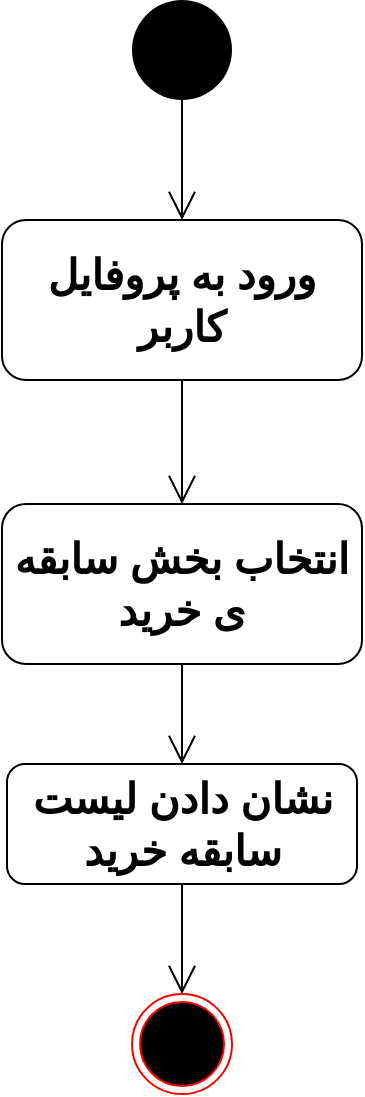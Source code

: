 <mxfile version="13.10.6" type="github">
  <diagram name="Page-1" id="0783ab3e-0a74-02c8-0abd-f7b4e66b4bec">
    <mxGraphModel dx="1198" dy="623" grid="1" gridSize="10" guides="1" tooltips="1" connect="1" arrows="1" fold="1" page="1" pageScale="1" pageWidth="850" pageHeight="1100" background="#ffffff" math="0" shadow="0">
      <root>
        <mxCell id="0" />
        <mxCell id="1" parent="0" />
        <mxCell id="hi194KBRoZlnsHGEEXop-1" value="" style="ellipse;fillColor=#000000;strokeColor=none;" vertex="1" parent="1">
          <mxGeometry x="430" y="28" width="50" height="50" as="geometry" />
        </mxCell>
        <mxCell id="hi194KBRoZlnsHGEEXop-2" value="ورود به پروفایل کاربر" style="shape=rect;html=1;rounded=1;whiteSpace=wrap;align=center;fontSize=21;fontStyle=1" vertex="1" parent="1">
          <mxGeometry x="365" y="138" width="180" height="80" as="geometry" />
        </mxCell>
        <mxCell id="hi194KBRoZlnsHGEEXop-3" value="" style="endArrow=open;endFill=1;endSize=12;html=1;fontSize=21;exitX=0.5;exitY=1;exitDx=0;exitDy=0;entryX=0.5;entryY=0;entryDx=0;entryDy=0;" edge="1" parent="1" source="hi194KBRoZlnsHGEEXop-1" target="hi194KBRoZlnsHGEEXop-2">
          <mxGeometry width="160" relative="1" as="geometry">
            <mxPoint x="480" y="278" as="sourcePoint" />
            <mxPoint x="640" y="278" as="targetPoint" />
          </mxGeometry>
        </mxCell>
        <mxCell id="hi194KBRoZlnsHGEEXop-4" value="انتخاب بخش سابقه ی خرید" style="shape=rect;html=1;rounded=1;whiteSpace=wrap;align=center;fontSize=21;fontStyle=1" vertex="1" parent="1">
          <mxGeometry x="365" y="280" width="180" height="80" as="geometry" />
        </mxCell>
        <mxCell id="hi194KBRoZlnsHGEEXop-5" value="" style="endArrow=open;endFill=1;endSize=12;html=1;fontSize=21;exitX=0.5;exitY=1;exitDx=0;exitDy=0;entryX=0.5;entryY=0;entryDx=0;entryDy=0;" edge="1" parent="1" source="hi194KBRoZlnsHGEEXop-2" target="hi194KBRoZlnsHGEEXop-4">
          <mxGeometry width="160" relative="1" as="geometry">
            <mxPoint x="454.5" y="228" as="sourcePoint" />
            <mxPoint x="454.5" y="288" as="targetPoint" />
          </mxGeometry>
        </mxCell>
        <mxCell id="hi194KBRoZlnsHGEEXop-12" value="" style="ellipse;html=1;shape=endState;fillColor=#000000;strokeColor=#ff0000;fontSize=21;" vertex="1" parent="1">
          <mxGeometry x="430" y="525" width="50" height="50" as="geometry" />
        </mxCell>
        <mxCell id="hi194KBRoZlnsHGEEXop-14" value="" style="endArrow=open;endFill=1;endSize=12;html=1;fontSize=21;exitX=0.5;exitY=1;exitDx=0;exitDy=0;entryX=0.5;entryY=0;entryDx=0;entryDy=0;" edge="1" parent="1" source="hi194KBRoZlnsHGEEXop-4" target="hi194KBRoZlnsHGEEXop-15">
          <mxGeometry width="160" relative="1" as="geometry">
            <mxPoint x="447.5" y="410" as="sourcePoint" />
            <mxPoint x="620" y="440" as="targetPoint" />
          </mxGeometry>
        </mxCell>
        <mxCell id="hi194KBRoZlnsHGEEXop-15" value="نشان دادن لیست سابقه خرید" style="shape=rect;html=1;rounded=1;whiteSpace=wrap;align=center;fontSize=21;fontStyle=1" vertex="1" parent="1">
          <mxGeometry x="367.5" y="410" width="175" height="60" as="geometry" />
        </mxCell>
        <mxCell id="hi194KBRoZlnsHGEEXop-16" value="" style="endArrow=open;endFill=1;endSize=12;html=1;fontSize=21;exitX=0.5;exitY=1;exitDx=0;exitDy=0;entryX=0.5;entryY=0;entryDx=0;entryDy=0;" edge="1" parent="1" source="hi194KBRoZlnsHGEEXop-15" target="hi194KBRoZlnsHGEEXop-12">
          <mxGeometry width="160" relative="1" as="geometry">
            <mxPoint x="660" y="512" as="sourcePoint" />
            <mxPoint x="660" y="562" as="targetPoint" />
            <Array as="points" />
          </mxGeometry>
        </mxCell>
      </root>
    </mxGraphModel>
  </diagram>
</mxfile>
